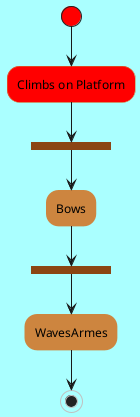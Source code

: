 @startuml
skinparam backgroundColor #AAFFFF
skinparam activity {
StartColor red
BarColor SaddleBrown
EndColor Silver
BackgroundColor Peru
BackgroundColor<< Begin >> red
BorderColor Peru
FontName Impact
}
(*) --> "Climbs on Platform" << Begin >>
--> === S1 ===
--> Bows
--> === S2 ===
--> WavesArmes
--> (*)
@enduml

@startuml
'Default is skinparam activityShape roundBox
skinparam activityShape octagon
(*) --> "First Activity"
"First Activity" --> (*)
@enduml

